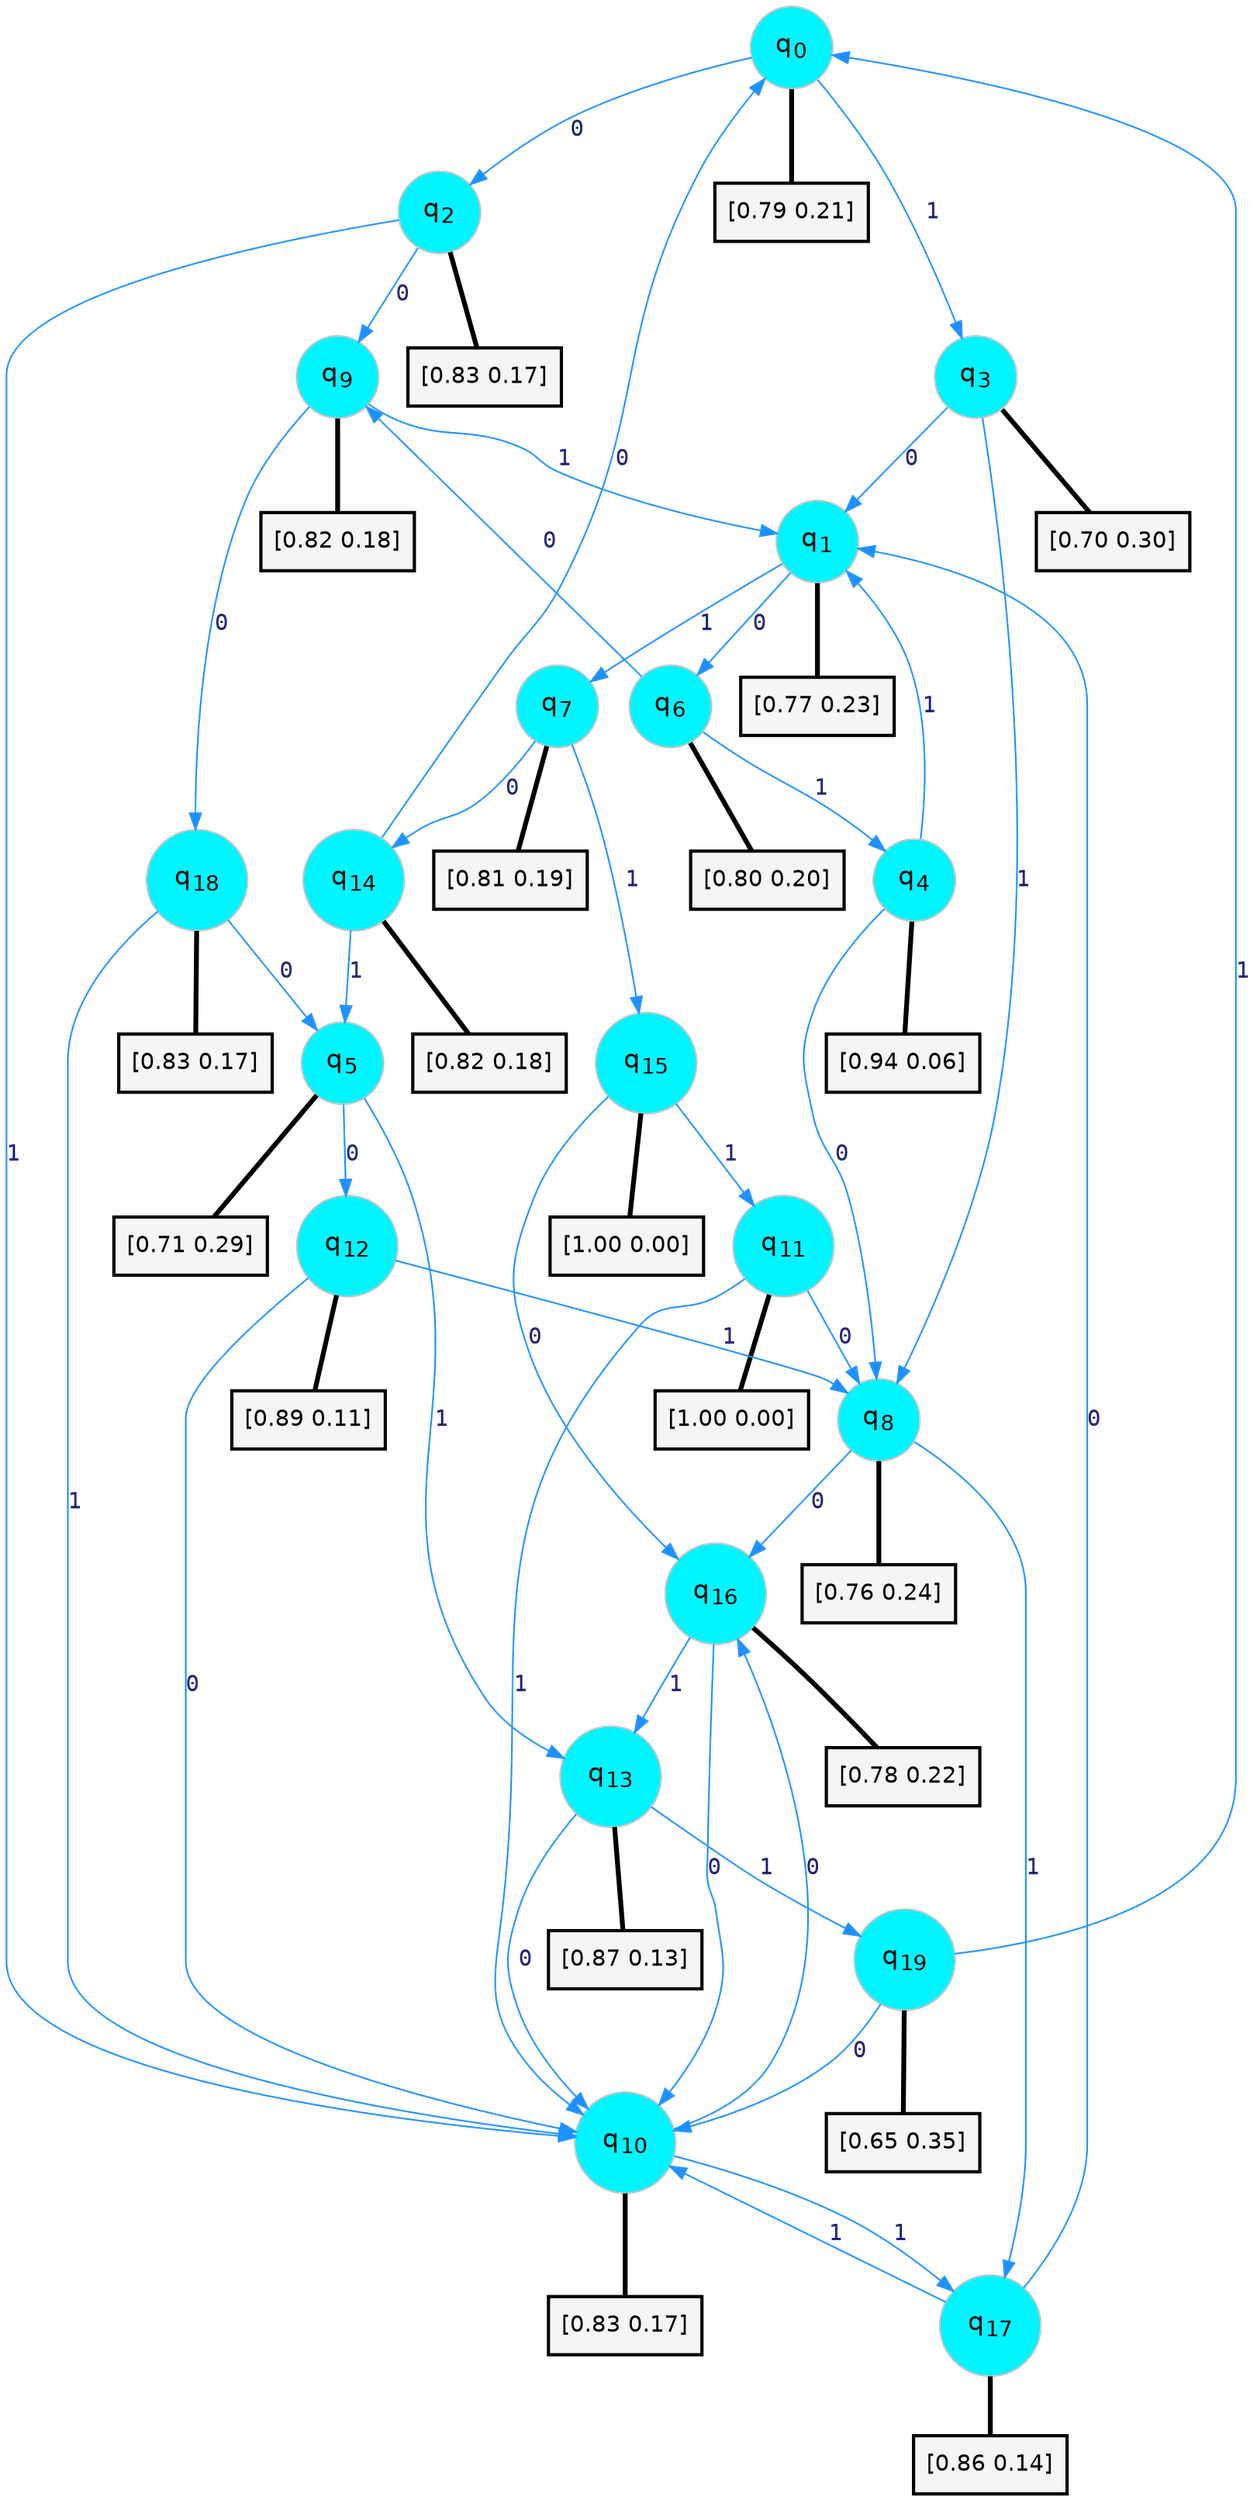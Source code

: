 digraph G {
graph [
bgcolor=transparent, dpi=300, rankdir=TD, size="40,25"];
node [
color=gray, fillcolor=turquoise1, fontcolor=black, fontname=Helvetica, fontsize=16, fontweight=bold, shape=circle, style=filled];
edge [
arrowsize=1, color=dodgerblue1, fontcolor=midnightblue, fontname=courier, fontweight=bold, penwidth=1, style=solid, weight=20];
0[label=<q<SUB>0</SUB>>];
1[label=<q<SUB>1</SUB>>];
2[label=<q<SUB>2</SUB>>];
3[label=<q<SUB>3</SUB>>];
4[label=<q<SUB>4</SUB>>];
5[label=<q<SUB>5</SUB>>];
6[label=<q<SUB>6</SUB>>];
7[label=<q<SUB>7</SUB>>];
8[label=<q<SUB>8</SUB>>];
9[label=<q<SUB>9</SUB>>];
10[label=<q<SUB>10</SUB>>];
11[label=<q<SUB>11</SUB>>];
12[label=<q<SUB>12</SUB>>];
13[label=<q<SUB>13</SUB>>];
14[label=<q<SUB>14</SUB>>];
15[label=<q<SUB>15</SUB>>];
16[label=<q<SUB>16</SUB>>];
17[label=<q<SUB>17</SUB>>];
18[label=<q<SUB>18</SUB>>];
19[label=<q<SUB>19</SUB>>];
20[label="[0.79 0.21]", shape=box,fontcolor=black, fontname=Helvetica, fontsize=14, penwidth=2, fillcolor=whitesmoke,color=black];
21[label="[0.77 0.23]", shape=box,fontcolor=black, fontname=Helvetica, fontsize=14, penwidth=2, fillcolor=whitesmoke,color=black];
22[label="[0.83 0.17]", shape=box,fontcolor=black, fontname=Helvetica, fontsize=14, penwidth=2, fillcolor=whitesmoke,color=black];
23[label="[0.70 0.30]", shape=box,fontcolor=black, fontname=Helvetica, fontsize=14, penwidth=2, fillcolor=whitesmoke,color=black];
24[label="[0.94 0.06]", shape=box,fontcolor=black, fontname=Helvetica, fontsize=14, penwidth=2, fillcolor=whitesmoke,color=black];
25[label="[0.71 0.29]", shape=box,fontcolor=black, fontname=Helvetica, fontsize=14, penwidth=2, fillcolor=whitesmoke,color=black];
26[label="[0.80 0.20]", shape=box,fontcolor=black, fontname=Helvetica, fontsize=14, penwidth=2, fillcolor=whitesmoke,color=black];
27[label="[0.81 0.19]", shape=box,fontcolor=black, fontname=Helvetica, fontsize=14, penwidth=2, fillcolor=whitesmoke,color=black];
28[label="[0.76 0.24]", shape=box,fontcolor=black, fontname=Helvetica, fontsize=14, penwidth=2, fillcolor=whitesmoke,color=black];
29[label="[0.82 0.18]", shape=box,fontcolor=black, fontname=Helvetica, fontsize=14, penwidth=2, fillcolor=whitesmoke,color=black];
30[label="[0.83 0.17]", shape=box,fontcolor=black, fontname=Helvetica, fontsize=14, penwidth=2, fillcolor=whitesmoke,color=black];
31[label="[1.00 0.00]", shape=box,fontcolor=black, fontname=Helvetica, fontsize=14, penwidth=2, fillcolor=whitesmoke,color=black];
32[label="[0.89 0.11]", shape=box,fontcolor=black, fontname=Helvetica, fontsize=14, penwidth=2, fillcolor=whitesmoke,color=black];
33[label="[0.87 0.13]", shape=box,fontcolor=black, fontname=Helvetica, fontsize=14, penwidth=2, fillcolor=whitesmoke,color=black];
34[label="[0.82 0.18]", shape=box,fontcolor=black, fontname=Helvetica, fontsize=14, penwidth=2, fillcolor=whitesmoke,color=black];
35[label="[1.00 0.00]", shape=box,fontcolor=black, fontname=Helvetica, fontsize=14, penwidth=2, fillcolor=whitesmoke,color=black];
36[label="[0.78 0.22]", shape=box,fontcolor=black, fontname=Helvetica, fontsize=14, penwidth=2, fillcolor=whitesmoke,color=black];
37[label="[0.86 0.14]", shape=box,fontcolor=black, fontname=Helvetica, fontsize=14, penwidth=2, fillcolor=whitesmoke,color=black];
38[label="[0.83 0.17]", shape=box,fontcolor=black, fontname=Helvetica, fontsize=14, penwidth=2, fillcolor=whitesmoke,color=black];
39[label="[0.65 0.35]", shape=box,fontcolor=black, fontname=Helvetica, fontsize=14, penwidth=2, fillcolor=whitesmoke,color=black];
0->2 [label=0];
0->3 [label=1];
0->20 [arrowhead=none, penwidth=3,color=black];
1->6 [label=0];
1->7 [label=1];
1->21 [arrowhead=none, penwidth=3,color=black];
2->9 [label=0];
2->10 [label=1];
2->22 [arrowhead=none, penwidth=3,color=black];
3->1 [label=0];
3->8 [label=1];
3->23 [arrowhead=none, penwidth=3,color=black];
4->8 [label=0];
4->1 [label=1];
4->24 [arrowhead=none, penwidth=3,color=black];
5->12 [label=0];
5->13 [label=1];
5->25 [arrowhead=none, penwidth=3,color=black];
6->9 [label=0];
6->4 [label=1];
6->26 [arrowhead=none, penwidth=3,color=black];
7->14 [label=0];
7->15 [label=1];
7->27 [arrowhead=none, penwidth=3,color=black];
8->16 [label=0];
8->17 [label=1];
8->28 [arrowhead=none, penwidth=3,color=black];
9->18 [label=0];
9->1 [label=1];
9->29 [arrowhead=none, penwidth=3,color=black];
10->16 [label=0];
10->17 [label=1];
10->30 [arrowhead=none, penwidth=3,color=black];
11->8 [label=0];
11->10 [label=1];
11->31 [arrowhead=none, penwidth=3,color=black];
12->10 [label=0];
12->8 [label=1];
12->32 [arrowhead=none, penwidth=3,color=black];
13->10 [label=0];
13->19 [label=1];
13->33 [arrowhead=none, penwidth=3,color=black];
14->0 [label=0];
14->5 [label=1];
14->34 [arrowhead=none, penwidth=3,color=black];
15->16 [label=0];
15->11 [label=1];
15->35 [arrowhead=none, penwidth=3,color=black];
16->10 [label=0];
16->13 [label=1];
16->36 [arrowhead=none, penwidth=3,color=black];
17->1 [label=0];
17->10 [label=1];
17->37 [arrowhead=none, penwidth=3,color=black];
18->5 [label=0];
18->10 [label=1];
18->38 [arrowhead=none, penwidth=3,color=black];
19->10 [label=0];
19->0 [label=1];
19->39 [arrowhead=none, penwidth=3,color=black];
}

